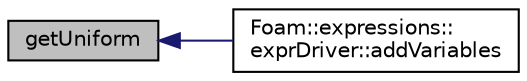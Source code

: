 digraph "getUniform"
{
  bgcolor="transparent";
  edge [fontname="Helvetica",fontsize="10",labelfontname="Helvetica",labelfontsize="10"];
  node [fontname="Helvetica",fontsize="10",shape=record];
  rankdir="LR";
  Node1 [label="getUniform",height=0.2,width=0.4,color="black", fillcolor="grey75", style="filled" fontcolor="black"];
  Node1 -> Node2 [dir="back",color="midnightblue",fontsize="10",style="solid",fontname="Helvetica"];
  Node2 [label="Foam::expressions::\lexprDriver::addVariables",height=0.2,width=0.4,color="black",URL="$classFoam_1_1expressions_1_1exprDriver.html#a2ce156360fd625649548e8d0217e9d99",tooltip="Add/set string expressions for variables. "];
}
